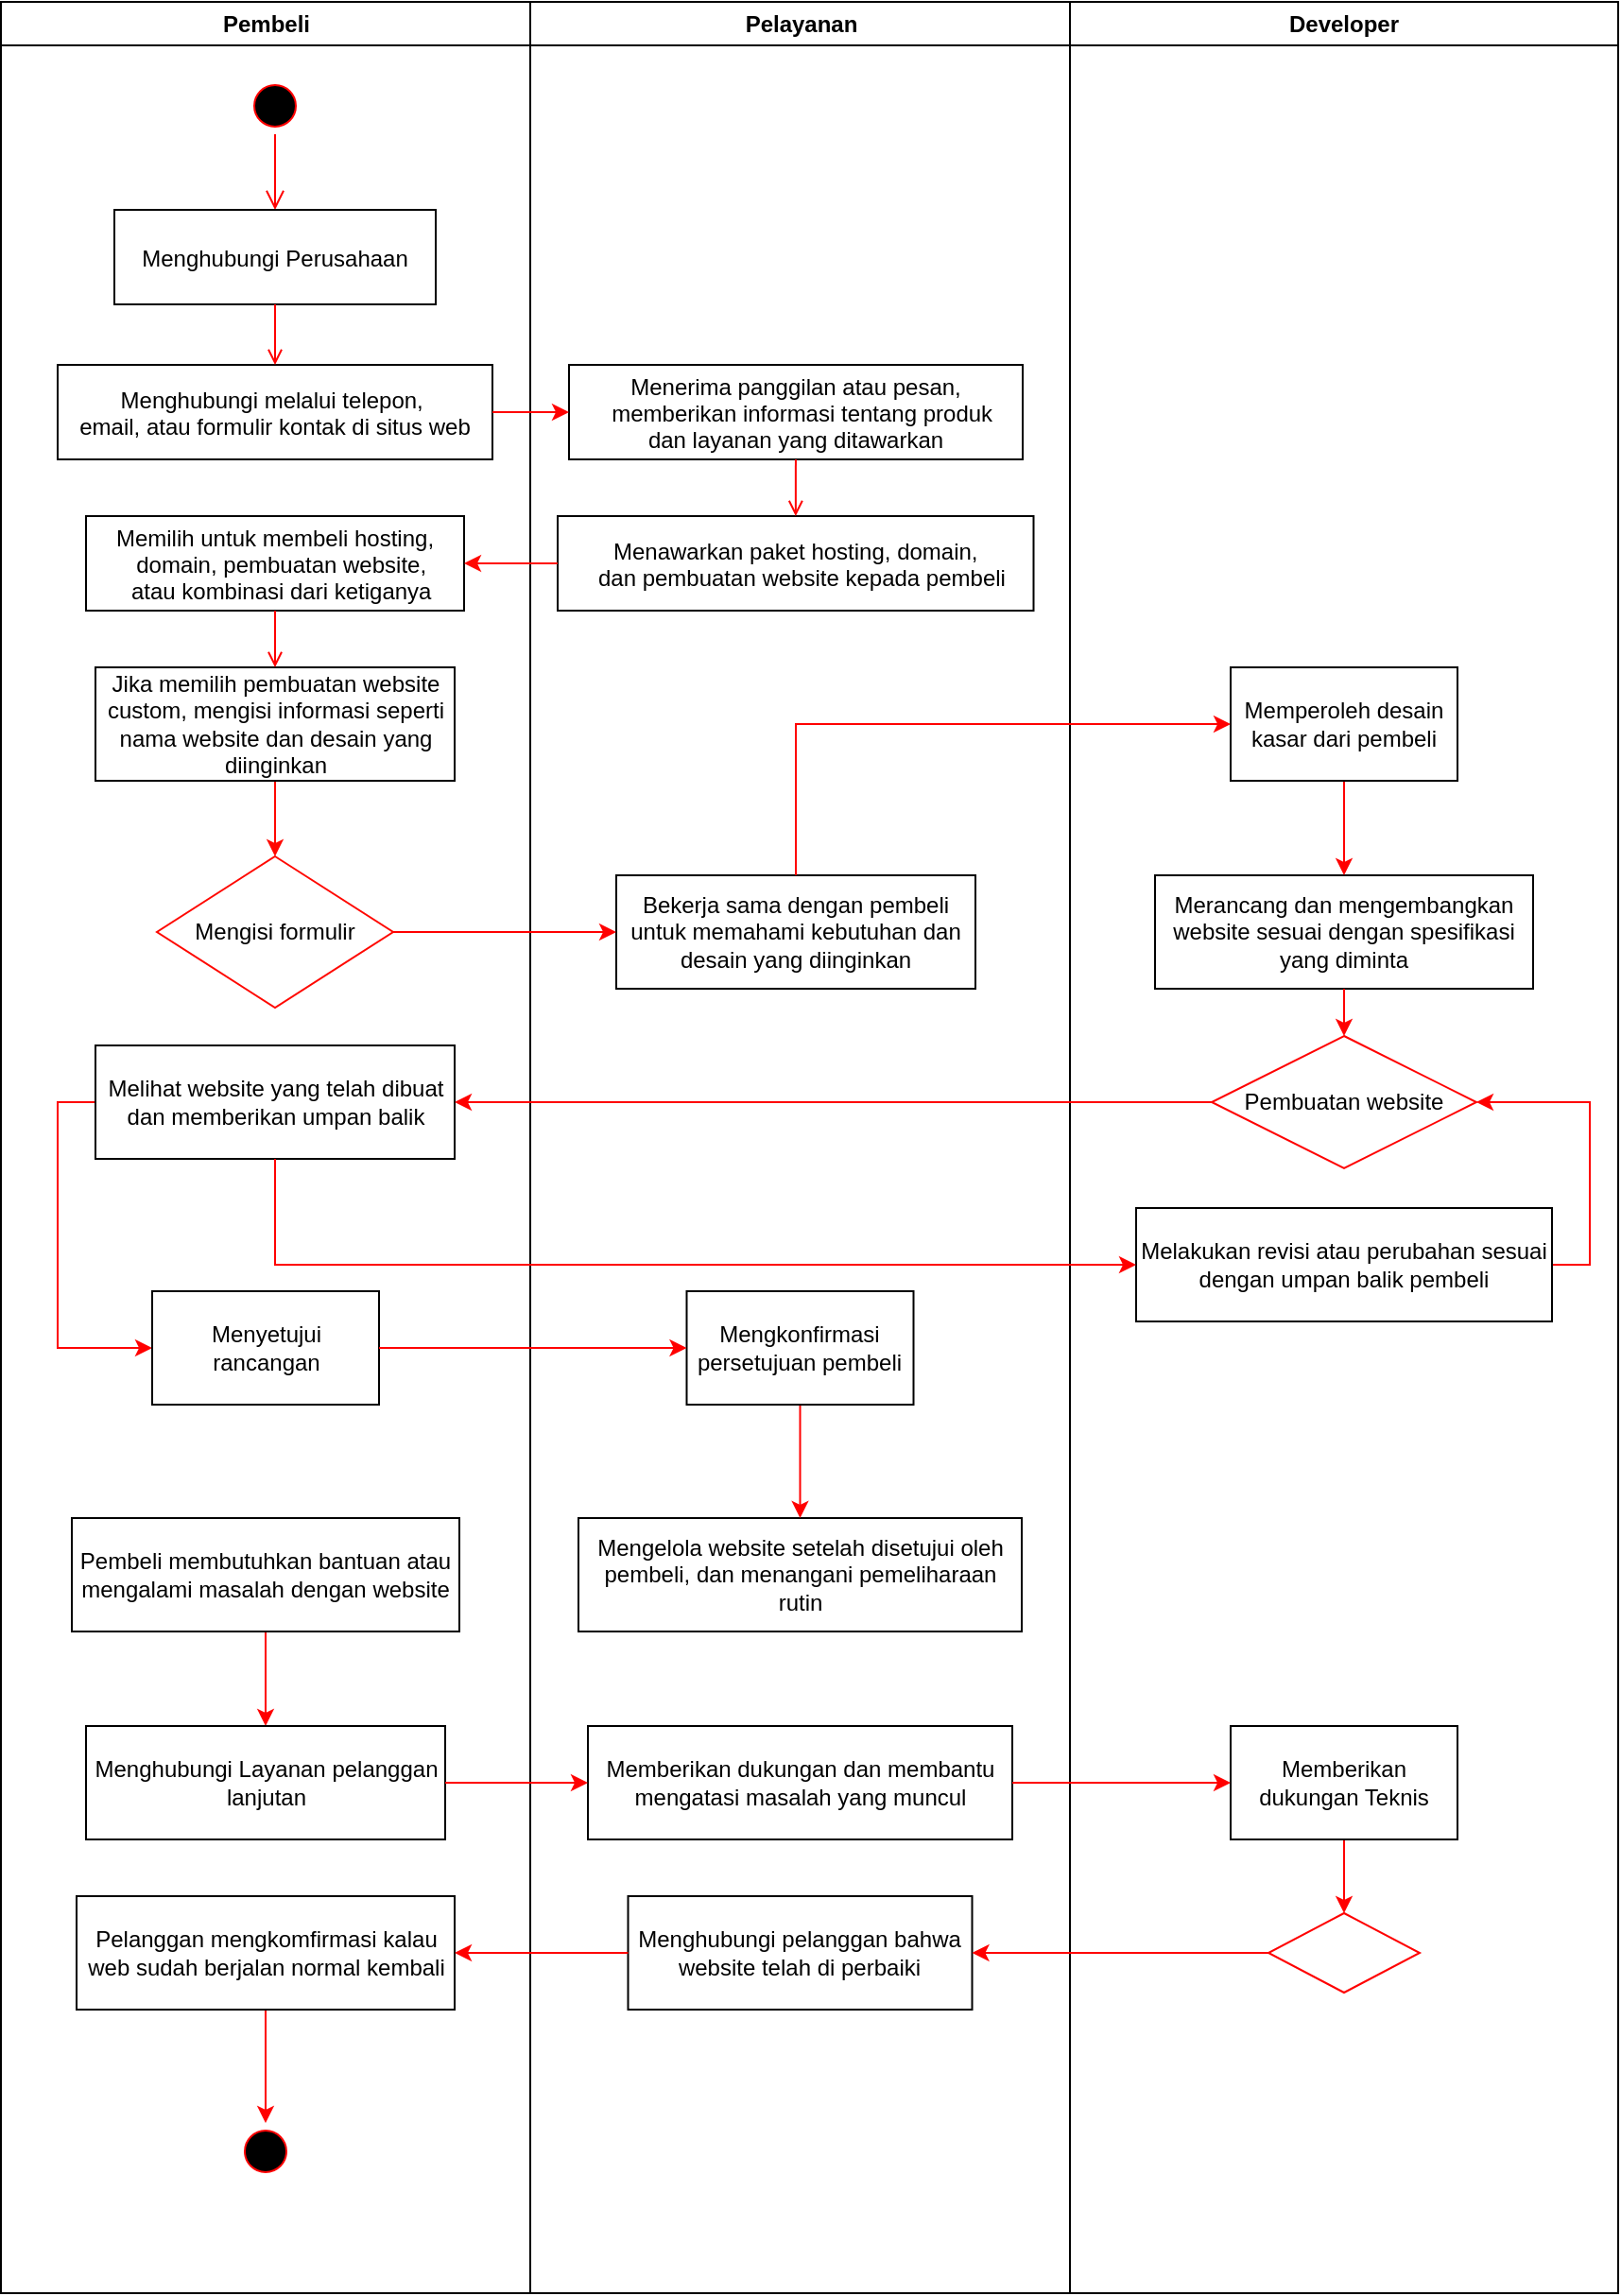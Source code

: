 <mxfile version="24.4.4" type="github">
  <diagram name="Page-1" id="e7e014a7-5840-1c2e-5031-d8a46d1fe8dd">
    <mxGraphModel dx="1664" dy="982" grid="1" gridSize="10" guides="1" tooltips="1" connect="1" arrows="1" fold="1" page="1" pageScale="1" pageWidth="1169" pageHeight="826" background="none" math="0" shadow="0">
      <root>
        <mxCell id="0" />
        <mxCell id="1" parent="0" />
        <mxCell id="2" value="Pembeli" style="swimlane;whiteSpace=wrap" parent="1" vertex="1">
          <mxGeometry x="164.5" y="128" width="280" height="1212" as="geometry" />
        </mxCell>
        <mxCell id="5" value="" style="ellipse;shape=startState;fillColor=#000000;strokeColor=#ff0000;" parent="2" vertex="1">
          <mxGeometry x="130" y="40" width="30" height="30" as="geometry" />
        </mxCell>
        <mxCell id="6" value="" style="edgeStyle=elbowEdgeStyle;elbow=horizontal;verticalAlign=bottom;endArrow=open;endSize=8;strokeColor=#FF0000;endFill=1;rounded=0" parent="2" source="5" target="7" edge="1">
          <mxGeometry x="100" y="40" as="geometry">
            <mxPoint x="115" y="110" as="targetPoint" />
          </mxGeometry>
        </mxCell>
        <mxCell id="7" value="Menghubungi Perusahaan" style="" parent="2" vertex="1">
          <mxGeometry x="60" y="110" width="170" height="50" as="geometry" />
        </mxCell>
        <mxCell id="8" value="Menghubungi melalui telepon, &#xa;email, atau formulir kontak di situs web" style="" parent="2" vertex="1">
          <mxGeometry x="30" y="192" width="230" height="50" as="geometry" />
        </mxCell>
        <mxCell id="9" value="" style="endArrow=open;strokeColor=#FF0000;endFill=1;rounded=0" parent="2" source="7" target="8" edge="1">
          <mxGeometry relative="1" as="geometry" />
        </mxCell>
        <mxCell id="10" value="Memilih untuk membeli hosting,&#xa;  domain, pembuatan website,&#xa;  atau kombinasi dari ketiganya" style="" parent="2" vertex="1">
          <mxGeometry x="45" y="272" width="200" height="50" as="geometry" />
        </mxCell>
        <mxCell id="VENFwPT8OEZ6iL2lPj8d-46" style="edgeStyle=orthogonalEdgeStyle;rounded=0;orthogonalLoop=1;jettySize=auto;html=1;exitX=0.5;exitY=1;exitDx=0;exitDy=0;entryX=0.5;entryY=0;entryDx=0;entryDy=0;fillColor=#f8cecc;strokeColor=#ff0800;" parent="2" source="VENFwPT8OEZ6iL2lPj8d-43" target="VENFwPT8OEZ6iL2lPj8d-45" edge="1">
          <mxGeometry relative="1" as="geometry" />
        </mxCell>
        <mxCell id="VENFwPT8OEZ6iL2lPj8d-43" value="Jika memilih pembuatan website custom, mengisi informasi seperti nama website dan desain yang diinginkan" style="rounded=0;whiteSpace=wrap;html=1;" parent="2" vertex="1">
          <mxGeometry x="50" y="352" width="190" height="60" as="geometry" />
        </mxCell>
        <mxCell id="20" value="" style="endArrow=open;strokeColor=#FF0000;endFill=1;rounded=0;entryX=0.5;entryY=0;entryDx=0;entryDy=0;" parent="2" source="10" target="VENFwPT8OEZ6iL2lPj8d-43" edge="1">
          <mxGeometry relative="1" as="geometry" />
        </mxCell>
        <mxCell id="VENFwPT8OEZ6iL2lPj8d-45" value="Mengisi formulir" style="rhombus;whiteSpace=wrap;html=1;fillColor=none;strokeColor=#ff0800;" parent="2" vertex="1">
          <mxGeometry x="82.5" y="452" width="125" height="80" as="geometry" />
        </mxCell>
        <mxCell id="VENFwPT8OEZ6iL2lPj8d-58" style="edgeStyle=orthogonalEdgeStyle;rounded=0;orthogonalLoop=1;jettySize=auto;html=1;exitX=0;exitY=0.5;exitDx=0;exitDy=0;entryX=0;entryY=0.5;entryDx=0;entryDy=0;strokeColor=#ff0000;" parent="2" source="VENFwPT8OEZ6iL2lPj8d-51" target="VENFwPT8OEZ6iL2lPj8d-57" edge="1">
          <mxGeometry relative="1" as="geometry" />
        </mxCell>
        <mxCell id="VENFwPT8OEZ6iL2lPj8d-51" value="Melihat website yang telah dibuat dan memberikan umpan balik" style="rounded=0;whiteSpace=wrap;html=1;" parent="2" vertex="1">
          <mxGeometry x="50" y="552" width="190" height="60" as="geometry" />
        </mxCell>
        <mxCell id="VENFwPT8OEZ6iL2lPj8d-57" value="Menyetujui rancangan" style="rounded=0;whiteSpace=wrap;html=1;" parent="2" vertex="1">
          <mxGeometry x="80" y="682" width="120" height="60" as="geometry" />
        </mxCell>
        <mxCell id="YOEPtgyno4piZ7RR7QSO-30" style="edgeStyle=orthogonalEdgeStyle;rounded=0;orthogonalLoop=1;jettySize=auto;html=1;exitX=0.5;exitY=1;exitDx=0;exitDy=0;strokeColor=#ff0000;" edge="1" parent="2" source="YOEPtgyno4piZ7RR7QSO-28" target="YOEPtgyno4piZ7RR7QSO-29">
          <mxGeometry relative="1" as="geometry" />
        </mxCell>
        <mxCell id="YOEPtgyno4piZ7RR7QSO-28" value="Pembeli membutuhkan bantuan atau mengalami masalah dengan website" style="rounded=0;whiteSpace=wrap;html=1;" vertex="1" parent="2">
          <mxGeometry x="37.5" y="802" width="205" height="60" as="geometry" />
        </mxCell>
        <mxCell id="YOEPtgyno4piZ7RR7QSO-29" value="Menghubungi Layanan pelanggan lanjutan" style="rounded=0;whiteSpace=wrap;html=1;" vertex="1" parent="2">
          <mxGeometry x="45" y="912" width="190" height="60" as="geometry" />
        </mxCell>
        <mxCell id="YOEPtgyno4piZ7RR7QSO-42" style="edgeStyle=orthogonalEdgeStyle;rounded=0;orthogonalLoop=1;jettySize=auto;html=1;exitX=0.5;exitY=1;exitDx=0;exitDy=0;entryX=0.5;entryY=0;entryDx=0;entryDy=0;strokeColor=#ff0000;" edge="1" parent="2" source="YOEPtgyno4piZ7RR7QSO-39" target="YOEPtgyno4piZ7RR7QSO-41">
          <mxGeometry relative="1" as="geometry" />
        </mxCell>
        <mxCell id="YOEPtgyno4piZ7RR7QSO-39" value="Pelanggan mengkomfirmasi kalau web sudah berjalan normal kembali" style="rounded=0;whiteSpace=wrap;html=1;" vertex="1" parent="2">
          <mxGeometry x="40" y="1002" width="200" height="60" as="geometry" />
        </mxCell>
        <mxCell id="YOEPtgyno4piZ7RR7QSO-41" value="" style="ellipse;shape=startState;fillColor=#000000;strokeColor=#ff0000;" vertex="1" parent="2">
          <mxGeometry x="125" y="1122" width="30" height="30" as="geometry" />
        </mxCell>
        <mxCell id="3" value="Pelayanan" style="swimlane;whiteSpace=wrap" parent="1" vertex="1">
          <mxGeometry x="444.5" y="128" width="285.5" height="1212" as="geometry" />
        </mxCell>
        <mxCell id="15" value="Menerima panggilan atau pesan,&#xa;  memberikan informasi tentang produk&#xa; dan layanan yang ditawarkan" style="" parent="3" vertex="1">
          <mxGeometry x="20.5" y="192" width="240" height="50" as="geometry" />
        </mxCell>
        <mxCell id="16" value="Menawarkan paket hosting, domain,&#xa;  dan pembuatan website kepada pembeli" style="" parent="3" vertex="1">
          <mxGeometry x="14.5" y="272" width="251.75" height="50" as="geometry" />
        </mxCell>
        <mxCell id="17" value="" style="endArrow=open;strokeColor=#FF0000;endFill=1;rounded=0" parent="3" source="15" target="16" edge="1">
          <mxGeometry relative="1" as="geometry" />
        </mxCell>
        <mxCell id="VENFwPT8OEZ6iL2lPj8d-44" value="Bekerja sama dengan pembeli untuk memahami kebutuhan dan desain yang diinginkan" style="rounded=0;whiteSpace=wrap;html=1;" parent="3" vertex="1">
          <mxGeometry x="45.5" y="462" width="190" height="60" as="geometry" />
        </mxCell>
        <mxCell id="VENFwPT8OEZ6iL2lPj8d-59" value="Mengelola website setelah disetujui oleh pembeli, dan menangani pemeliharaan rutin" style="rounded=0;whiteSpace=wrap;html=1;" parent="3" vertex="1">
          <mxGeometry x="25.5" y="802" width="234.5" height="60" as="geometry" />
        </mxCell>
        <mxCell id="YOEPtgyno4piZ7RR7QSO-22" style="edgeStyle=orthogonalEdgeStyle;rounded=0;orthogonalLoop=1;jettySize=auto;html=1;exitX=0.5;exitY=1;exitDx=0;exitDy=0;entryX=0.5;entryY=0;entryDx=0;entryDy=0;strokeColor=#ff0000;" edge="1" parent="3" source="YOEPtgyno4piZ7RR7QSO-20" target="VENFwPT8OEZ6iL2lPj8d-59">
          <mxGeometry relative="1" as="geometry" />
        </mxCell>
        <mxCell id="YOEPtgyno4piZ7RR7QSO-20" value="Mengkonfirmasi persetujuan pembeli" style="rounded=0;whiteSpace=wrap;html=1;" vertex="1" parent="3">
          <mxGeometry x="82.75" y="682" width="120" height="60" as="geometry" />
        </mxCell>
        <mxCell id="YOEPtgyno4piZ7RR7QSO-31" value="Memberikan dukungan dan membantu mengatasi masalah yang muncul" style="rounded=0;whiteSpace=wrap;html=1;" vertex="1" parent="3">
          <mxGeometry x="30.5" y="912" width="224.5" height="60" as="geometry" />
        </mxCell>
        <mxCell id="YOEPtgyno4piZ7RR7QSO-37" value="Menghubungi pelanggan bahwa website telah di perbaiki" style="rounded=0;whiteSpace=wrap;html=1;" vertex="1" parent="3">
          <mxGeometry x="51.75" y="1002" width="182" height="60" as="geometry" />
        </mxCell>
        <mxCell id="4" value="Developer" style="swimlane;whiteSpace=wrap" parent="1" vertex="1">
          <mxGeometry x="730" y="128" width="290" height="1212" as="geometry" />
        </mxCell>
        <mxCell id="VENFwPT8OEZ6iL2lPj8d-49" value="Merancang dan mengembangkan website sesuai dengan spesifikasi yang diminta" style="rounded=0;whiteSpace=wrap;html=1;" parent="4" vertex="1">
          <mxGeometry x="45" y="462" width="200" height="60" as="geometry" />
        </mxCell>
        <mxCell id="VENFwPT8OEZ6iL2lPj8d-56" style="edgeStyle=orthogonalEdgeStyle;rounded=0;orthogonalLoop=1;jettySize=auto;html=1;exitX=1;exitY=0.5;exitDx=0;exitDy=0;entryX=1;entryY=0.5;entryDx=0;entryDy=0;strokeColor=#ff0000;" parent="4" source="VENFwPT8OEZ6iL2lPj8d-53" target="YOEPtgyno4piZ7RR7QSO-26" edge="1">
          <mxGeometry relative="1" as="geometry" />
        </mxCell>
        <mxCell id="VENFwPT8OEZ6iL2lPj8d-53" value="Melakukan revisi atau perubahan sesuai dengan umpan balik pembeli" style="rounded=0;whiteSpace=wrap;html=1;" parent="4" vertex="1">
          <mxGeometry x="35" y="638" width="220" height="60" as="geometry" />
        </mxCell>
        <mxCell id="YOEPtgyno4piZ7RR7QSO-25" style="edgeStyle=orthogonalEdgeStyle;rounded=0;orthogonalLoop=1;jettySize=auto;html=1;exitX=0.5;exitY=1;exitDx=0;exitDy=0;entryX=0.5;entryY=0;entryDx=0;entryDy=0;strokeColor=#ff0000;" edge="1" parent="4" source="YOEPtgyno4piZ7RR7QSO-23" target="VENFwPT8OEZ6iL2lPj8d-49">
          <mxGeometry relative="1" as="geometry" />
        </mxCell>
        <mxCell id="YOEPtgyno4piZ7RR7QSO-23" value="Memperoleh desain kasar dari pembeli" style="rounded=0;whiteSpace=wrap;html=1;" vertex="1" parent="4">
          <mxGeometry x="85" y="352" width="120" height="60" as="geometry" />
        </mxCell>
        <mxCell id="YOEPtgyno4piZ7RR7QSO-26" value="Pembuatan website" style="rhombus;whiteSpace=wrap;html=1;fillColor=none;strokeColor=#ff0000;" vertex="1" parent="4">
          <mxGeometry x="75" y="547" width="140" height="70" as="geometry" />
        </mxCell>
        <mxCell id="YOEPtgyno4piZ7RR7QSO-27" value="" style="edgeStyle=orthogonalEdgeStyle;rounded=0;orthogonalLoop=1;jettySize=auto;html=1;exitX=0.5;exitY=1;exitDx=0;exitDy=0;entryX=0.5;entryY=0;entryDx=0;entryDy=0;strokeColor=#ff0000;" edge="1" parent="4" source="VENFwPT8OEZ6iL2lPj8d-49" target="YOEPtgyno4piZ7RR7QSO-26">
          <mxGeometry relative="1" as="geometry">
            <mxPoint x="145" y="522" as="sourcePoint" />
            <mxPoint x="-325" y="582" as="targetPoint" />
          </mxGeometry>
        </mxCell>
        <mxCell id="YOEPtgyno4piZ7RR7QSO-36" style="edgeStyle=orthogonalEdgeStyle;rounded=0;orthogonalLoop=1;jettySize=auto;html=1;exitX=0.5;exitY=1;exitDx=0;exitDy=0;entryX=0.5;entryY=0;entryDx=0;entryDy=0;strokeColor=#ff0000;" edge="1" parent="4" source="YOEPtgyno4piZ7RR7QSO-33" target="YOEPtgyno4piZ7RR7QSO-35">
          <mxGeometry relative="1" as="geometry" />
        </mxCell>
        <mxCell id="YOEPtgyno4piZ7RR7QSO-33" value="Memberikan dukungan Teknis" style="rounded=0;whiteSpace=wrap;html=1;" vertex="1" parent="4">
          <mxGeometry x="85" y="912" width="120" height="60" as="geometry" />
        </mxCell>
        <mxCell id="YOEPtgyno4piZ7RR7QSO-35" value="" style="rhombus;whiteSpace=wrap;html=1;fillColor=none;strokeColor=#ff0000;" vertex="1" parent="4">
          <mxGeometry x="105" y="1011" width="80" height="42" as="geometry" />
        </mxCell>
        <mxCell id="VENFwPT8OEZ6iL2lPj8d-41" style="edgeStyle=orthogonalEdgeStyle;rounded=0;orthogonalLoop=1;jettySize=auto;html=1;exitX=1;exitY=0.5;exitDx=0;exitDy=0;entryX=0;entryY=0.5;entryDx=0;entryDy=0;fillColor=#e51400;strokeColor=#ff0000;" parent="1" source="8" target="15" edge="1">
          <mxGeometry relative="1" as="geometry" />
        </mxCell>
        <mxCell id="VENFwPT8OEZ6iL2lPj8d-42" style="edgeStyle=orthogonalEdgeStyle;rounded=0;orthogonalLoop=1;jettySize=auto;html=1;entryX=1;entryY=0.5;entryDx=0;entryDy=0;fillColor=#f8cecc;strokeColor=#ff0800;" parent="1" source="16" target="10" edge="1">
          <mxGeometry relative="1" as="geometry" />
        </mxCell>
        <mxCell id="VENFwPT8OEZ6iL2lPj8d-48" style="edgeStyle=orthogonalEdgeStyle;rounded=0;orthogonalLoop=1;jettySize=auto;html=1;exitX=1;exitY=0.5;exitDx=0;exitDy=0;entryX=0;entryY=0.5;entryDx=0;entryDy=0;strokeColor=#ff0000;" parent="1" source="VENFwPT8OEZ6iL2lPj8d-45" target="VENFwPT8OEZ6iL2lPj8d-44" edge="1">
          <mxGeometry relative="1" as="geometry" />
        </mxCell>
        <mxCell id="VENFwPT8OEZ6iL2lPj8d-52" style="edgeStyle=orthogonalEdgeStyle;rounded=0;orthogonalLoop=1;jettySize=auto;html=1;exitX=0;exitY=0.5;exitDx=0;exitDy=0;entryX=1;entryY=0.5;entryDx=0;entryDy=0;strokeColor=#ff0000;" parent="1" source="YOEPtgyno4piZ7RR7QSO-26" target="VENFwPT8OEZ6iL2lPj8d-51" edge="1">
          <mxGeometry relative="1" as="geometry" />
        </mxCell>
        <mxCell id="VENFwPT8OEZ6iL2lPj8d-54" style="edgeStyle=orthogonalEdgeStyle;rounded=0;orthogonalLoop=1;jettySize=auto;html=1;exitX=0.5;exitY=1;exitDx=0;exitDy=0;entryX=0;entryY=0.5;entryDx=0;entryDy=0;strokeColor=#ff0000;" parent="1" source="VENFwPT8OEZ6iL2lPj8d-51" target="VENFwPT8OEZ6iL2lPj8d-53" edge="1">
          <mxGeometry relative="1" as="geometry" />
        </mxCell>
        <mxCell id="YOEPtgyno4piZ7RR7QSO-21" style="edgeStyle=orthogonalEdgeStyle;rounded=0;orthogonalLoop=1;jettySize=auto;html=1;exitX=1;exitY=0.5;exitDx=0;exitDy=0;entryX=0;entryY=0.5;entryDx=0;entryDy=0;strokeColor=#ff0000;" edge="1" parent="1" source="VENFwPT8OEZ6iL2lPj8d-57" target="YOEPtgyno4piZ7RR7QSO-20">
          <mxGeometry relative="1" as="geometry" />
        </mxCell>
        <mxCell id="YOEPtgyno4piZ7RR7QSO-24" style="edgeStyle=orthogonalEdgeStyle;rounded=0;orthogonalLoop=1;jettySize=auto;html=1;exitX=0.5;exitY=0;exitDx=0;exitDy=0;entryX=0;entryY=0.5;entryDx=0;entryDy=0;strokeColor=#ff0000;" edge="1" parent="1" source="VENFwPT8OEZ6iL2lPj8d-44" target="YOEPtgyno4piZ7RR7QSO-23">
          <mxGeometry relative="1" as="geometry" />
        </mxCell>
        <mxCell id="YOEPtgyno4piZ7RR7QSO-32" style="edgeStyle=orthogonalEdgeStyle;rounded=0;orthogonalLoop=1;jettySize=auto;html=1;exitX=1;exitY=0.5;exitDx=0;exitDy=0;entryX=0;entryY=0.5;entryDx=0;entryDy=0;strokeColor=#ff0000;" edge="1" parent="1" source="YOEPtgyno4piZ7RR7QSO-29" target="YOEPtgyno4piZ7RR7QSO-31">
          <mxGeometry relative="1" as="geometry" />
        </mxCell>
        <mxCell id="YOEPtgyno4piZ7RR7QSO-34" style="edgeStyle=orthogonalEdgeStyle;rounded=0;orthogonalLoop=1;jettySize=auto;html=1;exitX=1;exitY=0.5;exitDx=0;exitDy=0;entryX=0;entryY=0.5;entryDx=0;entryDy=0;strokeColor=#ff0000;" edge="1" parent="1" source="YOEPtgyno4piZ7RR7QSO-31" target="YOEPtgyno4piZ7RR7QSO-33">
          <mxGeometry relative="1" as="geometry" />
        </mxCell>
        <mxCell id="YOEPtgyno4piZ7RR7QSO-38" style="edgeStyle=orthogonalEdgeStyle;rounded=0;orthogonalLoop=1;jettySize=auto;html=1;exitX=0;exitY=0.5;exitDx=0;exitDy=0;entryX=1;entryY=0.5;entryDx=0;entryDy=0;strokeColor=#ff0000;" edge="1" parent="1" source="YOEPtgyno4piZ7RR7QSO-35" target="YOEPtgyno4piZ7RR7QSO-37">
          <mxGeometry relative="1" as="geometry" />
        </mxCell>
        <mxCell id="YOEPtgyno4piZ7RR7QSO-40" style="edgeStyle=orthogonalEdgeStyle;rounded=0;orthogonalLoop=1;jettySize=auto;html=1;exitX=0;exitY=0.5;exitDx=0;exitDy=0;strokeColor=#ff0000;" edge="1" parent="1" source="YOEPtgyno4piZ7RR7QSO-37" target="YOEPtgyno4piZ7RR7QSO-39">
          <mxGeometry relative="1" as="geometry" />
        </mxCell>
      </root>
    </mxGraphModel>
  </diagram>
</mxfile>
